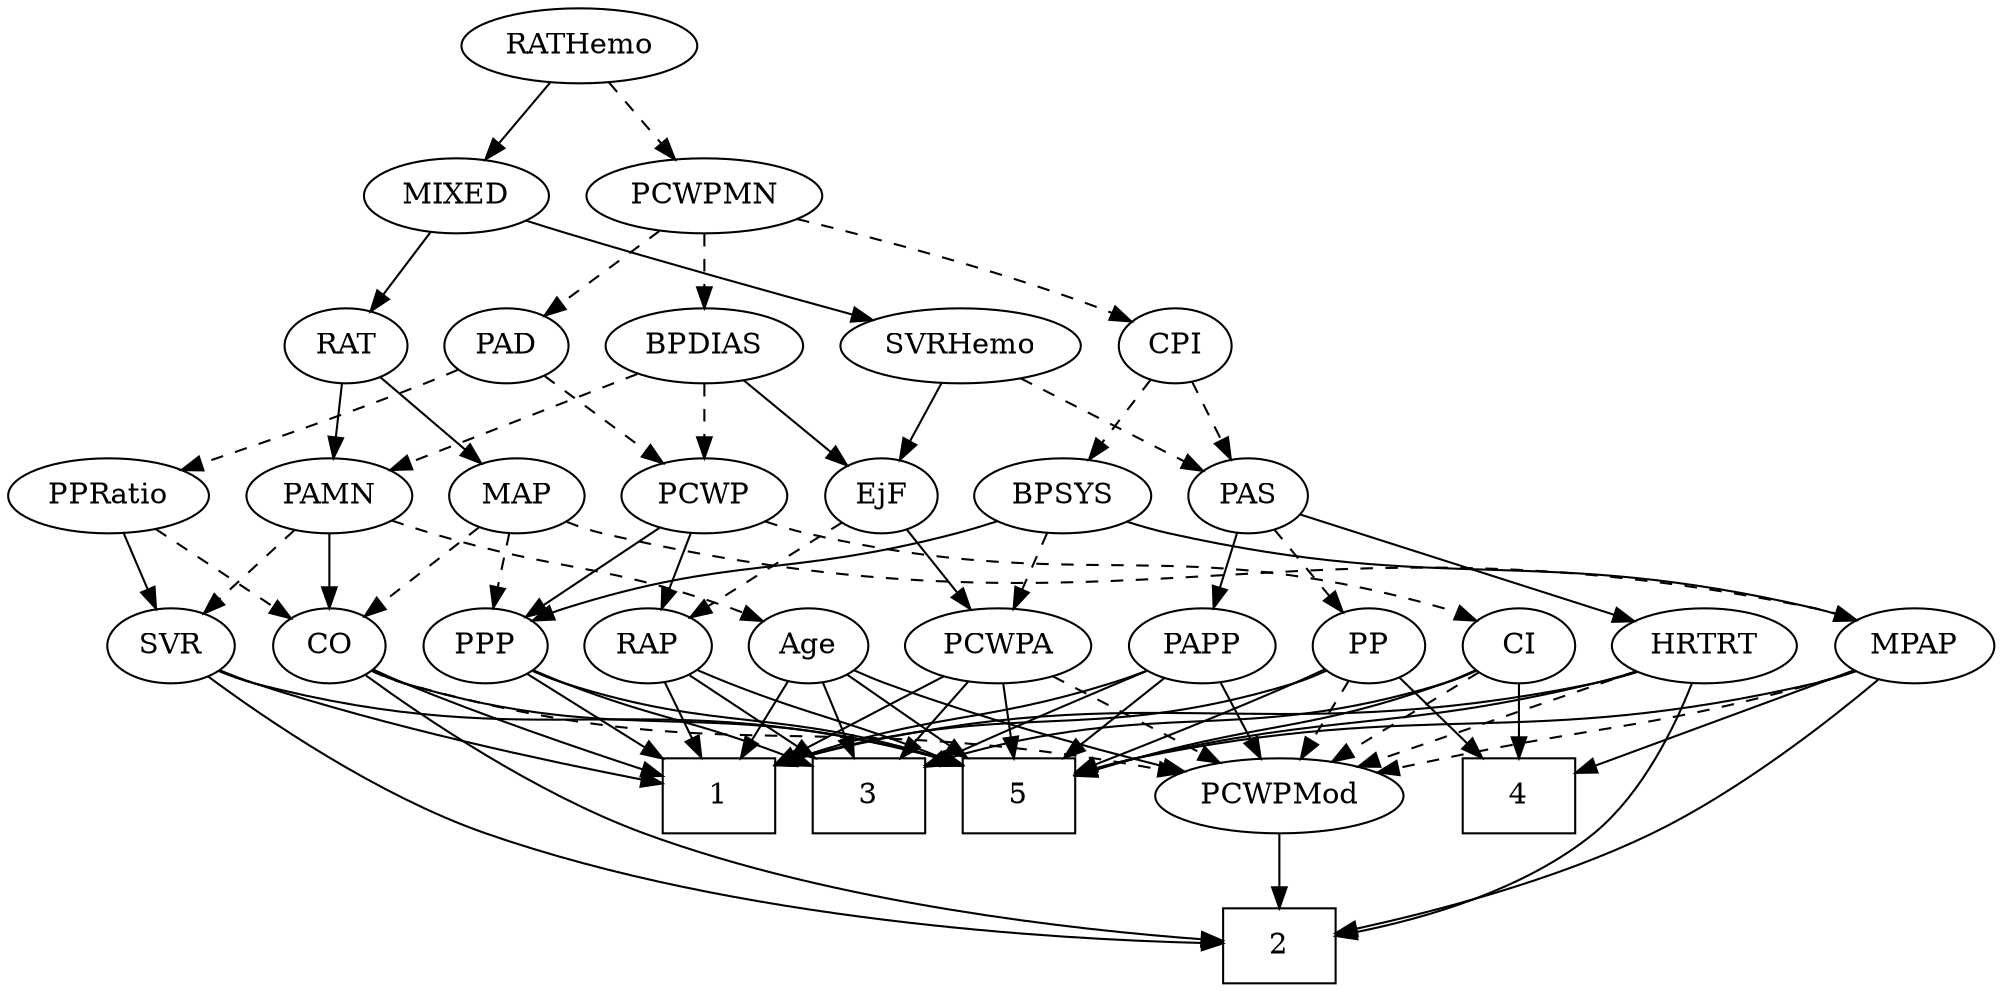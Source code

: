 strict digraph {
	graph [bb="0,0,891.74,468"];
	node [label="\N"];
	1	[height=0.5,
		pos="305.65,90",
		shape=box,
		width=0.75];
	2	[height=0.5,
		pos="558.65,18",
		shape=box,
		width=0.75];
	3	[height=0.5,
		pos="377.65,90",
		shape=box,
		width=0.75];
	4	[height=0.5,
		pos="678.65,90",
		shape=box,
		width=0.75];
	5	[height=0.5,
		pos="449.65,90",
		shape=box,
		width=0.75];
	Age	[height=0.5,
		pos="351.65,162",
		width=0.75];
	Age -> 1	[pos="e,317.01,108.29 341.21,145.12 335.69,136.72 328.78,126.2 322.52,116.67",
		style=solid];
	Age -> 3	[pos="e,371.17,108.45 357.81,144.41 360.73,136.54 364.3,126.93 367.6,118.04",
		style=solid];
	Age -> 5	[pos="e,425.51,108.24 369.62,148.16 382.86,138.7 401.24,125.58 417.04,114.29",
		style=solid];
	PCWPMod	[height=0.5,
		pos="558.65,90",
		width=1.4443];
	Age -> PCWPMod	[pos="e,518.71,101.66 372.75,150.43 377.59,148.18 382.75,145.9 387.65,144 427.72,128.42 474.42,114.2 508.88,104.42",
		style=solid];
	EjF	[height=0.5,
		pos="382.65,234",
		width=0.75];
	RAP	[height=0.5,
		pos="278.65,162",
		width=0.77632];
	EjF -> RAP	[pos="e,297.43,175.64 364.05,220.49 347.89,209.6 324.25,193.69 305.93,181.37",
		style=dashed];
	PCWPA	[height=0.5,
		pos="438.65,162",
		width=1.1555];
	EjF -> PCWPA	[pos="e,425.74,179.13 394.8,217.81 402.01,208.8 411.3,197.18 419.48,186.95",
		style=solid];
	RAP -> 1	[pos="e,298.92,108.45 285.05,144.41 288.08,136.54 291.79,126.93 295.22,118.04",
		style=solid];
	RAP -> 3	[pos="e,353.26,108.24 296.8,148.16 310.18,138.7 328.74,125.58 344.71,114.29",
		style=solid];
	RAP -> 5	[pos="e,422.64,104.07 300.43,150.64 305.4,148.38 310.68,146.05 315.65,144 355.86,127.41 369.19,126.04 413.37,107.93",
		style=solid];
	MIXED	[height=0.5,
		pos="194.65,378",
		width=1.1193];
	RAT	[height=0.5,
		pos="139.65,306",
		width=0.75827];
	MIXED -> RAT	[pos="e,151.58,322.19 181.89,360.76 174.75,351.68 165.73,340.19 157.86,330.18",
		style=solid];
	SVRHemo	[height=0.5,
		pos="412.65,306",
		width=1.3902];
	MIXED -> SVRHemo	[pos="e,375.62,318.26 225.18,366.25 231.29,364.14 237.66,361.98 243.65,360 284.84,346.4 331.95,331.69 365.95,321.23",
		style=solid];
	MPAP	[height=0.5,
		pos="856.65,162",
		width=0.97491];
	MPAP -> 2	[pos="e,585.74,23.446 841.03,145.57 820.24,125.83 781.57,91.851 742.65,72 694.87,47.632 634.23,32.928 595.92,25.386",
		style=solid];
	MPAP -> 4	[pos="e,705.94,101.73 829.61,150.37 799.16,138.39 749.5,118.86 715.51,105.5",
		style=solid];
	MPAP -> 5	[pos="e,476.74,101.8 830.47,149.64 824.69,147.48 818.53,145.45 812.65,144 675.82,110.33 634.94,139.72 497.65,108 493.99,107.15 490.22,\
106.12 486.48,104.98",
		style=solid];
	MPAP -> PCWPMod	[pos="e,602.14,99.883 830.36,150.04 824.59,147.86 818.46,145.72 812.65,144 803.03,141.16 684,116.65 612.34,101.97",
		style=dashed];
	BPSYS	[height=0.5,
		pos="465.65,234",
		width=1.0471];
	BPSYS -> MPAP	[pos="e,830.47,174.34 493.66,221.69 499.84,219.53 506.4,217.48 512.65,216 643.3,184.96 682.34,212.45 812.65,180 815.31,179.34 818.03,178.56 \
820.75,177.7",
		style=solid];
	BPSYS -> PCWPA	[pos="e,445.12,179.79 459.11,216.05 456.03,208.06 452.27,198.33 448.83,189.4",
		style=dashed];
	PPP	[height=0.5,
		pos="205.65,162",
		width=0.75];
	BPSYS -> PPP	[pos="e,226.24,173.76 437.03,221.9 431.01,219.77 424.66,217.69 418.65,216 341.36,194.29 317.83,205.32 241.65,180 239.73,179.36 237.78,\
178.65 235.83,177.88",
		style=solid];
	PAD	[height=0.5,
		pos="213.65,306",
		width=0.79437];
	PPRatio	[height=0.5,
		pos="39.646,234",
		width=1.1013];
	PAD -> PPRatio	[pos="e,69.262,246.06 191.22,294.75 186.12,292.48 180.71,290.12 175.65,288 143.27,274.46 106.12,260.06 78.839,249.69",
		style=dashed];
	PCWP	[height=0.5,
		pos="302.65,234",
		width=0.97491];
	PAD -> PCWP	[pos="e,284.31,249.42 230.81,291.5 243.64,281.41 261.43,267.41 276.1,255.88",
		style=dashed];
	CO	[height=0.5,
		pos="133.65,162",
		width=0.75];
	CO -> 1	[pos="e,278.59,100.91 154.86,150.69 159.69,148.42 164.82,146.08 169.65,144 202.92,129.68 241.44,114.83 268.97,104.5",
		style=solid];
	CO -> 2	[pos="e,531.36,20.408 149.61,147.44 173.87,127.6 222.22,90.964 269.65,72 355.52,37.658 464.73,25.375 521.13,21.132",
		style=solid];
	CO -> 5	[pos="e,422.46,104.85 154.17,150.04 159.13,147.75 164.49,145.56 169.65,144 271.49,113.18 306.66,138.19 412.67,107.76",
		style=solid];
	CO -> PCWPMod	[pos="e,517.89,101.37 154.14,149.91 159.09,147.63 164.46,145.48 169.65,144 305.6,105.3 346.36,132.07 485.65,108 492.88,106.75 500.46,105.23 \
507.89,103.61",
		style=dashed];
	PAS	[height=0.5,
		pos="548.65,234",
		width=0.75];
	PP	[height=0.5,
		pos="606.65,162",
		width=0.75];
	PAS -> PP	[pos="e,594.09,178.16 561.23,217.81 568.91,208.55 578.87,196.52 587.51,186.09",
		style=dashed];
	PAPP	[height=0.5,
		pos="529.65,162",
		width=0.88464];
	PAS -> PAPP	[pos="e,534.34,180.28 544.05,216.05 541.93,208.26 539.37,198.82 537,190.08",
		style=solid];
	HRTRT	[height=0.5,
		pos="763.65,162",
		width=1.1013];
	PAS -> HRTRT	[pos="e,733.37,173.64 572.62,225.55 604.95,215.46 664.27,196.78 714.65,180 717.58,179.02 720.62,178 723.67,176.96",
		style=solid];
	PAMN	[height=0.5,
		pos="133.65,234",
		width=1.011];
	PAMN -> Age	[pos="e,330.6,173.73 161.09,222.11 166.85,219.97 172.92,217.83 178.65,216 238.62,196.85 256.49,201.53 315.65,180 317.5,179.33 319.38,178.59 \
321.27,177.82",
		style=dashed];
	PAMN -> CO	[pos="e,133.65,180.1 133.65,215.7 133.65,207.98 133.65,198.71 133.65,190.11",
		style=solid];
	SVR	[height=0.5,
		pos="60.646,162",
		width=0.77632];
	PAMN -> SVR	[pos="e,75.805,177.54 117.45,217.46 107.34,207.78 94.199,195.17 83.1,184.53",
		style=dashed];
	RATHemo	[height=0.5,
		pos="248.65,450",
		width=1.3721];
	RATHemo -> MIXED	[pos="e,207.35,395.47 235.85,432.41 229.19,423.78 220.92,413.06 213.54,403.5",
		style=solid];
	PCWPMN	[height=0.5,
		pos="302.65,378",
		width=1.3902];
	RATHemo -> PCWPMN	[pos="e,289.94,395.47 261.44,432.41 268.1,423.78 276.37,413.06 283.75,403.5",
		style=dashed];
	CPI	[height=0.5,
		pos="507.65,306",
		width=0.75];
	CPI -> BPSYS	[pos="e,475.72,251.8 498.12,289.12 493.05,280.68 486.71,270.1 480.97,260.55",
		style=dashed];
	CPI -> PAS	[pos="e,539.19,251.15 517.16,288.76 522.18,280.19 528.44,269.49 534.06,259.9",
		style=dashed];
	RAT -> PAMN	[pos="e,135.11,252.1 138.16,287.7 137.5,279.98 136.71,270.71 135.97,262.11",
		style=solid];
	MAP	[height=0.5,
		pos="218.65,234",
		width=0.84854];
	RAT -> MAP	[pos="e,202.26,249.52 155.25,291.17 166.5,281.21 181.88,267.57 194.68,256.23",
		style=solid];
	SVR -> 1	[pos="e,278.59,96.256 82.288,150.26 87.263,148.02 92.582,145.79 97.646,144 156.23,123.27 226.74,107.06 268.79,98.276",
		style=solid];
	SVR -> 2	[pos="e,531.57,19.16 76.939,147.24 101.7,127.14 151.07,90.176 199.65,72 311.67,30.085 454.97,21.19 521.56,19.391",
		style=solid];
	SVR -> 5	[pos="e,422.49,104.95 81.732,149.92 86.826,147.64 92.335,145.48 97.646,144 230.61,106.91 275.59,144.83 412.47,107.75",
		style=solid];
	PCWPMod -> 2	[pos="e,558.65,36.104 558.65,71.697 558.65,63.983 558.65,54.712 558.65,46.112",
		style=solid];
	PCWPA -> 1	[pos="e,332.71,105.24 413.32,147.67 393.05,137 364.36,121.9 341.7,109.97",
		style=solid];
	PCWPA -> 3	[pos="e,392.57,108.12 424.5,144.76 417.02,136.18 407.68,125.46 399.31,115.86",
		style=solid];
	PCWPA -> 5	[pos="e,446.96,108.1 441.37,143.7 442.58,135.98 444.03,126.71 445.39,118.11",
		style=solid];
	PCWPA -> PCWPMod	[pos="e,533.33,105.77 462.35,147.17 480.12,136.8 504.7,122.47 524.57,110.88",
		style=dashed];
	PCWPMN -> PAD	[pos="e,230.77,320.47 282.45,361.12 269.54,350.96 252.69,337.71 238.9,326.86",
		style=dashed];
	PCWPMN -> CPI	[pos="e,486.54,317.56 341.42,366.48 376.02,356.71 427.83,341.12 471.65,324 473.48,323.28 475.35,322.51 477.23,321.72",
		style=dashed];
	BPDIAS	[height=0.5,
		pos="302.65,306",
		width=1.1735];
	PCWPMN -> BPDIAS	[pos="e,302.65,324.1 302.65,359.7 302.65,351.98 302.65,342.71 302.65,334.11",
		style=dashed];
	SVRHemo -> EjF	[pos="e,389.84,251.79 405.38,288.05 401.92,279.97 397.7,270.12 393.84,261.11",
		style=solid];
	SVRHemo -> PAS	[pos="e,527.83,245.71 440.17,290.83 462.95,279.11 495.27,262.47 518.7,250.41",
		style=dashed];
	BPDIAS -> EjF	[pos="e,366.84,248.83 320.4,289.46 331.8,279.49 346.75,266.41 359.13,255.58",
		style=solid];
	BPDIAS -> PAMN	[pos="e,160.79,246.24 273.21,292.81 244.62,280.97 201.14,262.96 170.32,250.19",
		style=dashed];
	BPDIAS -> PCWP	[pos="e,302.65,252.1 302.65,287.7 302.65,279.98 302.65,270.71 302.65,262.11",
		style=dashed];
	MAP -> MPAP	[pos="e,830.99,174.41 241.46,221.75 246.97,219.47 252.92,217.36 258.65,216 498.7,158.94 571.68,233.07 812.65,180 815.5,179.37 818.4,178.59 \
821.3,177.71",
		style=dashed];
	MAP -> CO	[pos="e,149.96,176.43 201.45,218.83 188.87,208.48 171.66,194.31 157.72,182.83",
		style=dashed];
	MAP -> PPP	[pos="e,208.85,180.28 215.5,216.05 214.07,208.35 212.34,199.03 210.73,190.36",
		style=dashed];
	PP -> 1	[pos="e,332.84,104.83 586.11,150.07 581.15,147.78 575.8,145.59 570.65,144 475.25,114.64 442.19,136.82 342.68,107.8",
		style=solid];
	PP -> 4	[pos="e,661.04,108.11 621.22,146.83 630.56,137.75 642.94,125.71 653.82,115.14",
		style=solid];
	PP -> 5	[pos="e,476.66,102.57 585.37,150.83 580.54,148.56 575.43,146.18 570.65,144 542.39,131.14 510.19,117.07 486.11,106.65",
		style=solid];
	PP -> PCWPMod	[pos="e,570.16,107.8 595.75,145.12 589.91,136.59 582.57,125.89 575.96,116.25",
		style=dashed];
	PPP -> 1	[pos="e,281.16,108.14 223.52,148.49 237.21,138.91 256.45,125.43 272.88,113.94",
		style=solid];
	PPP -> 3	[pos="e,350.64,104.09 226.82,150.59 231.65,148.33 236.79,146.01 241.65,144 282.55,127.03 296.3,126.15 341.23,107.97",
		style=solid];
	PPP -> 5	[pos="e,422.4,104.68 226.24,150.26 231.2,147.96 236.54,145.72 241.65,144 312.65,120.17 337.56,131.79 412.5,107.94",
		style=solid];
	PPRatio -> CO	[pos="e,116.27,175.94 59.581,218.15 73.769,207.59 92.947,193.31 108.23,181.92",
		style=dashed];
	PPRatio -> SVR	[pos="e,55.61,179.79 44.73,216.05 47.129,208.06 50.047,198.33 52.727,189.4",
		style=solid];
	PCWP -> RAP	[pos="e,284.4,179.79 296.84,216.05 294.1,208.06 290.76,198.33 287.7,189.4",
		style=solid];
	PCWP -> PPP	[pos="e,223.29,175.73 283.02,218.83 268.26,208.18 247.89,193.48 231.75,181.84",
		style=solid];
	CI	[height=0.5,
		pos="678.65,162",
		width=0.75];
	PCWP -> CI	[pos="e,658.15,174.06 328.83,221.67 334.61,219.51 340.77,217.47 346.65,216 475.22,183.87 515.32,216.76 642.65,180 644.59,179.44 646.56,\
178.78 648.52,178.06",
		style=dashed];
	CI -> 3	[pos="e,404.84,104.83 658.11,150.07 653.15,147.78 647.8,145.59 642.65,144 547.25,114.64 514.19,136.82 414.68,107.8",
		style=solid];
	CI -> 4	[pos="e,678.65,108.1 678.65,143.7 678.65,135.98 678.65,126.71 678.65,118.11",
		style=solid];
	CI -> 5	[pos="e,476.66,101.08 658,150.4 653.05,148.09 647.72,145.81 642.65,144 580.1,121.71 561.24,127.11 497.65,108 493.9,106.87 490.01,105.63 \
486.14,104.34",
		style=solid];
	CI -> PCWPMod	[pos="e,583.92,105.74 658.83,149.44 640.89,138.98 614.08,123.34 592.71,110.87",
		style=dashed];
	PAPP -> 1	[pos="e,332.92,104.58 505.35,149.93 500.22,147.8 494.8,145.71 489.65,144 428.28,123.65 407.35,129.92 342.39,107.88",
		style=solid];
	PAPP -> 3	[pos="e,404.76,103.85 505.61,150.13 483.96,140.31 451.04,125.32 414.2,108.23",
		style=solid];
	PAPP -> 5	[pos="e,469.31,108.2 513.07,146.5 502.63,137.36 488.91,125.36 476.9,114.85",
		style=solid];
	PAPP -> PCWPMod	[pos="e,551.62,107.96 536.52,144.41 539.86,136.34 543.97,126.43 547.73,117.35",
		style=solid];
	HRTRT -> 1	[pos="e,332.79,105 734.69,149.68 728.18,147.5 721.24,145.44 714.65,144 555.11,109.15 504.2,150.54 342.58,107.67",
		style=solid];
	HRTRT -> 2	[pos="e,585.83,22.167 758.55,144.14 751.7,124.19 737.63,91.26 714.65,72 680.47,43.362 630.08,29.949 595.89,23.838",
		style=solid];
	HRTRT -> 5	[pos="e,476.8,101.55 734.09,149.84 727.74,147.7 721.02,145.62 714.65,144 619.9,119.89 592.31,132.41 497.65,108 494.01,107.06 490.26,105.97 \
486.53,104.79",
		style=solid];
	HRTRT -> PCWPMod	[pos="e,594.61,103.14 733.07,150.36 726.97,148.25 720.61,146.05 714.65,144 677.54,131.26 635.42,116.96 604.3,106.42",
		style=dashed];
}

